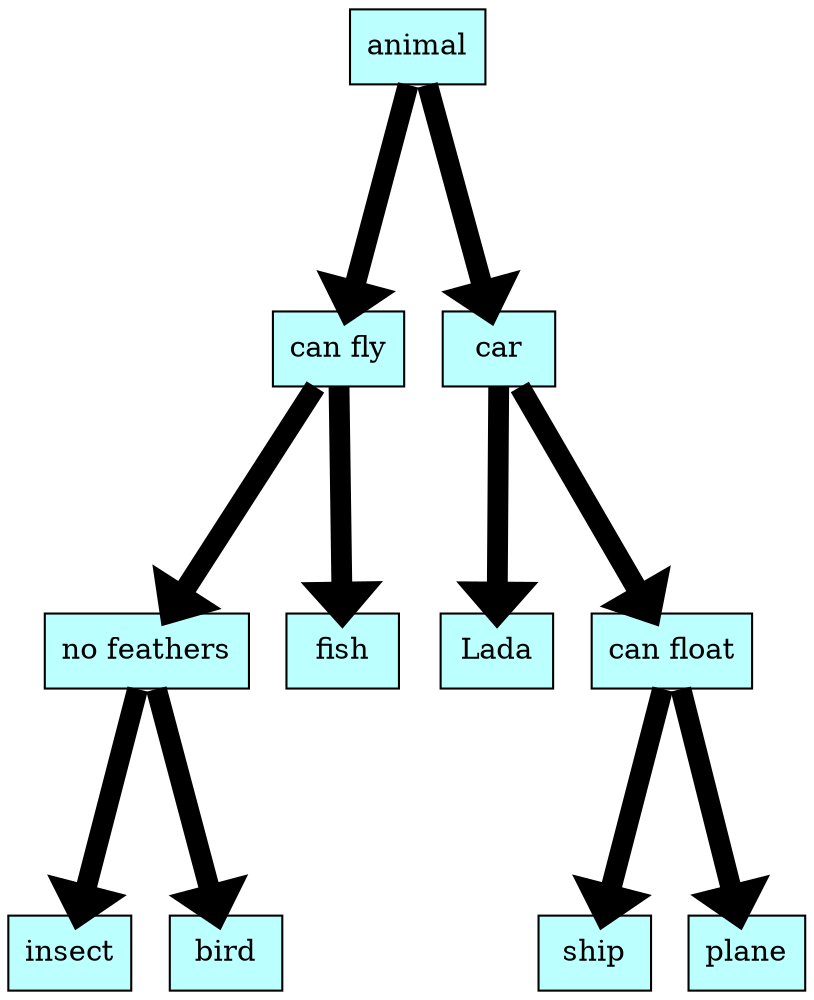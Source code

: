 digraph structs {    
rankdir = TB;        
graph [dpi = 200];   
ranksep = 1.5;       
edge[penwidth = 10]; 
cell0 [style = filled, color = black, fillcolor = paleturquoise1,
shape=record,label = " { <ptr> animal} " ];                         
cell1 [style = filled, color = black, fillcolor = paleturquoise1,
shape=record,label = " { <ptr> can fly} " ];                         
cell2 [style = filled, color = black, fillcolor = paleturquoise1,
shape=record,label = " { <ptr> 
no feathers} " ];                         
cell3 [style = filled, color = black, fillcolor = paleturquoise1,
shape=record,label = " { <ptr> insect} " ];                         
cell4 [style = filled, color = black, fillcolor = paleturquoise1,
shape=record,label = " { <ptr> bird} " ];                         
cell5 [style = filled, color = black, fillcolor = paleturquoise1,
shape=record,label = " { <ptr> fish} " ];                         
cell6 [style = filled, color = black, fillcolor = paleturquoise1,
shape=record,label = " { <ptr> car} " ];                         
cell7 [style = filled, color = black, fillcolor = paleturquoise1,
shape=record,label = " { <ptr> Lada} " ];                         
cell8 [style = filled, color = black, fillcolor = paleturquoise1,
shape=record,label = " { <ptr> can float} " ];                         
cell9 [style = filled, color = black, fillcolor = paleturquoise1,
shape=record,label = " { <ptr> ship} " ];                         
cell10 [style = filled, color = black, fillcolor = paleturquoise1,
shape=record,label = " { <ptr> plane} " ];                         
cell0 -> cell1;
cell1 -> cell2;
cell2 -> cell3;
cell2 -> cell4;
cell1 -> cell5;
cell0 -> cell6;
cell6 -> cell7;
cell6 -> cell8;
cell8 -> cell9;
cell8 -> cell10;
}
